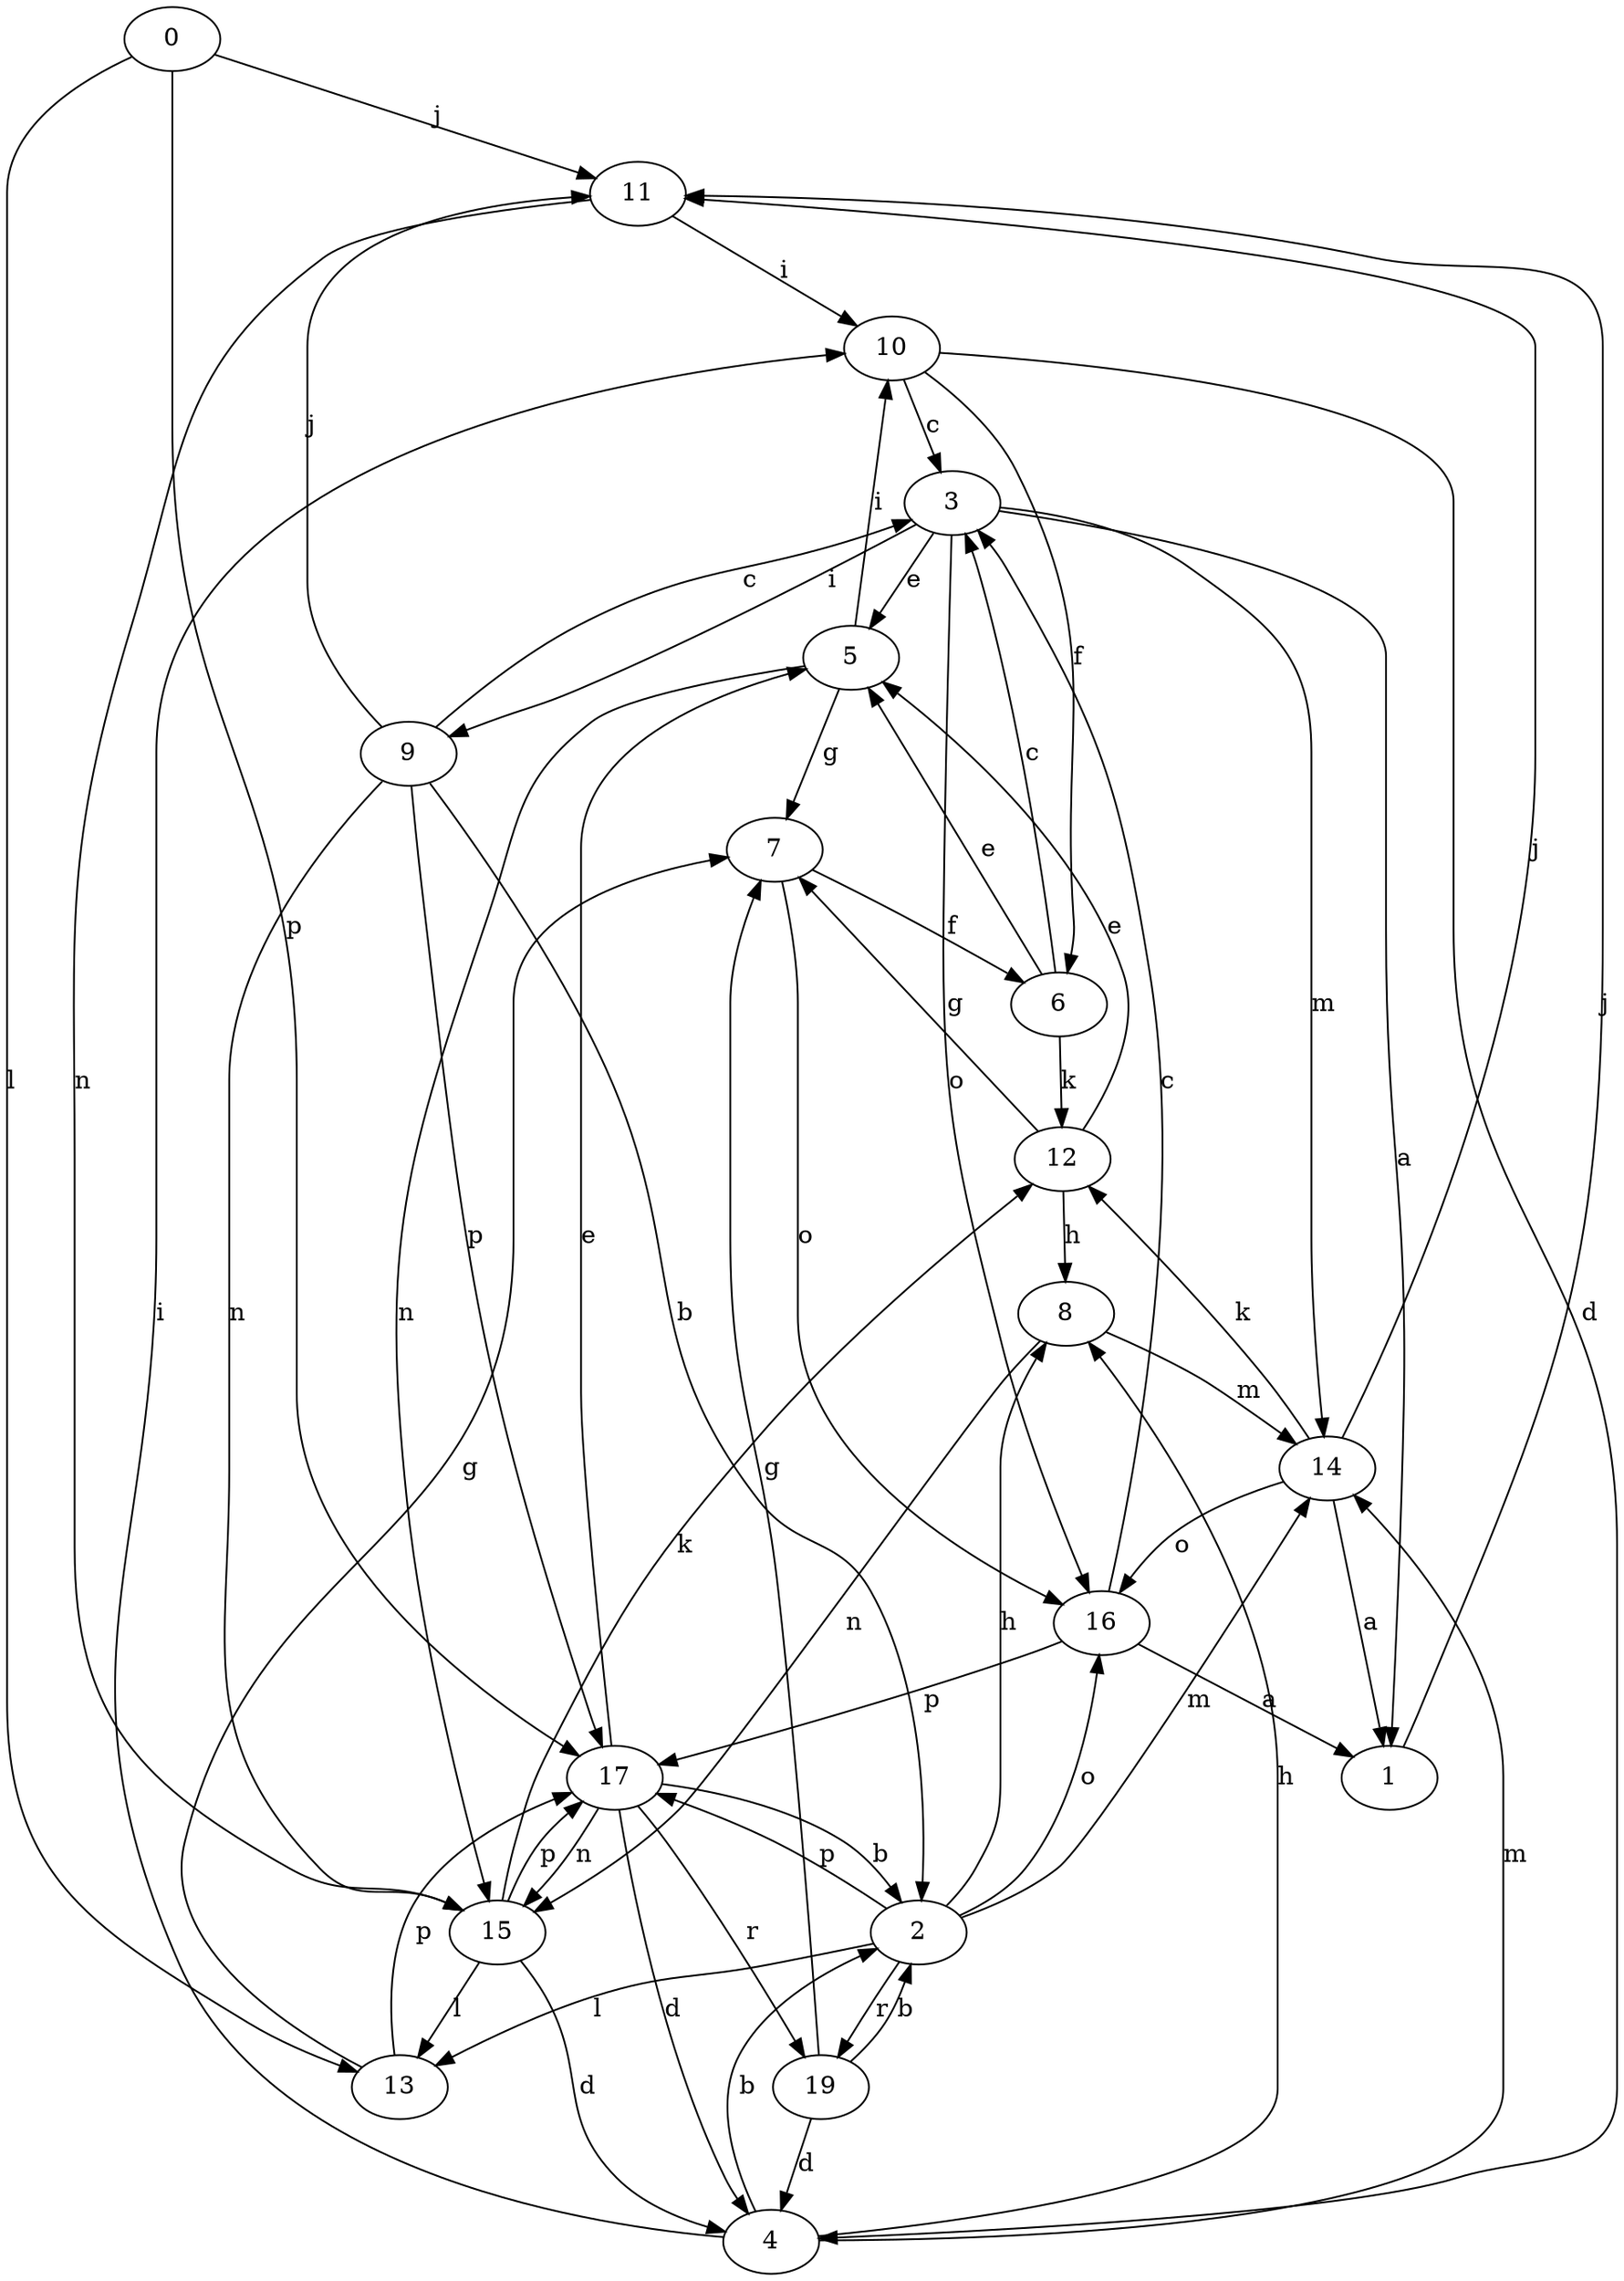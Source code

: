 strict digraph  {
0;
1;
2;
3;
4;
5;
6;
7;
8;
9;
10;
11;
12;
13;
14;
15;
16;
17;
19;
0 -> 11  [label=j];
0 -> 13  [label=l];
0 -> 17  [label=p];
1 -> 11  [label=j];
2 -> 8  [label=h];
2 -> 13  [label=l];
2 -> 14  [label=m];
2 -> 16  [label=o];
2 -> 17  [label=p];
2 -> 19  [label=r];
3 -> 1  [label=a];
3 -> 5  [label=e];
3 -> 9  [label=i];
3 -> 14  [label=m];
3 -> 16  [label=o];
4 -> 2  [label=b];
4 -> 8  [label=h];
4 -> 10  [label=i];
4 -> 14  [label=m];
5 -> 7  [label=g];
5 -> 10  [label=i];
5 -> 15  [label=n];
6 -> 3  [label=c];
6 -> 5  [label=e];
6 -> 12  [label=k];
7 -> 6  [label=f];
7 -> 16  [label=o];
8 -> 14  [label=m];
8 -> 15  [label=n];
9 -> 2  [label=b];
9 -> 3  [label=c];
9 -> 11  [label=j];
9 -> 15  [label=n];
9 -> 17  [label=p];
10 -> 3  [label=c];
10 -> 4  [label=d];
10 -> 6  [label=f];
11 -> 10  [label=i];
11 -> 15  [label=n];
12 -> 5  [label=e];
12 -> 7  [label=g];
12 -> 8  [label=h];
13 -> 7  [label=g];
13 -> 17  [label=p];
14 -> 1  [label=a];
14 -> 11  [label=j];
14 -> 12  [label=k];
14 -> 16  [label=o];
15 -> 4  [label=d];
15 -> 12  [label=k];
15 -> 13  [label=l];
15 -> 17  [label=p];
16 -> 1  [label=a];
16 -> 3  [label=c];
16 -> 17  [label=p];
17 -> 2  [label=b];
17 -> 4  [label=d];
17 -> 5  [label=e];
17 -> 15  [label=n];
17 -> 19  [label=r];
19 -> 2  [label=b];
19 -> 4  [label=d];
19 -> 7  [label=g];
}
